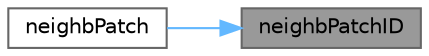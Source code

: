digraph "neighbPatchID"
{
 // LATEX_PDF_SIZE
  bgcolor="transparent";
  edge [fontname=Helvetica,fontsize=10,labelfontname=Helvetica,labelfontsize=10];
  node [fontname=Helvetica,fontsize=10,shape=box,height=0.2,width=0.4];
  rankdir="RL";
  Node1 [id="Node000001",label="neighbPatchID",height=0.2,width=0.4,color="gray40", fillcolor="grey60", style="filled", fontcolor="black",tooltip=" "];
  Node1 -> Node2 [id="edge1_Node000001_Node000002",dir="back",color="steelblue1",style="solid",tooltip=" "];
  Node2 [id="Node000002",label="neighbPatch",height=0.2,width=0.4,color="grey40", fillcolor="white", style="filled",URL="$classFoam_1_1cyclicACMIGAMGInterface.html#a163c98552d3e201b902b3ea306986a4f",tooltip=" "];
}
